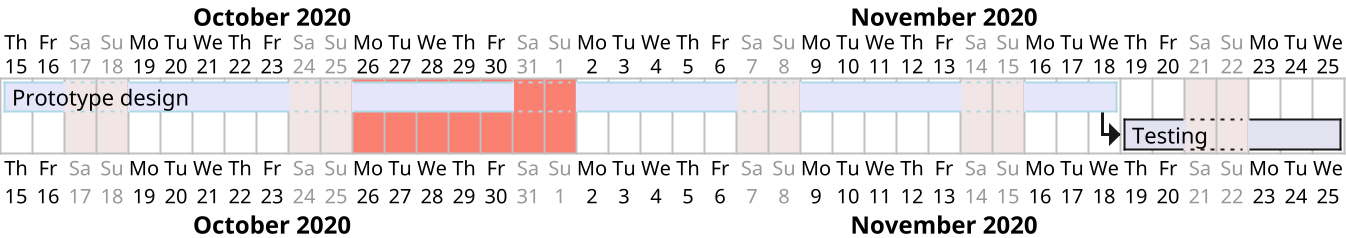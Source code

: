 {
  "sha1": "644p6wsa969eniakioajnstb2ynj0fz",
  "insertion": {
    "when": "2024-05-30T20:48:20.870Z",
    "url": "https://forum.plantuml.net/12415/gantt-issues-coloring-current-during-printscale-weekly-closed?show=13435#c13435",
    "user": "plantuml@gmail.com"
  }
}
@startgantt
scale 2
2020/10/26 to 2020/11/01 are colored in salmon
sunday are closed
saturday are closed

Project starts the 2020-10-15
[Prototype design] as [TASK1] lasts 25 days
[TASK1] is colored in Lavender/LightBlue
[Testing] lasts 5 days
[TASK1]->[Testing]


@endgantt
